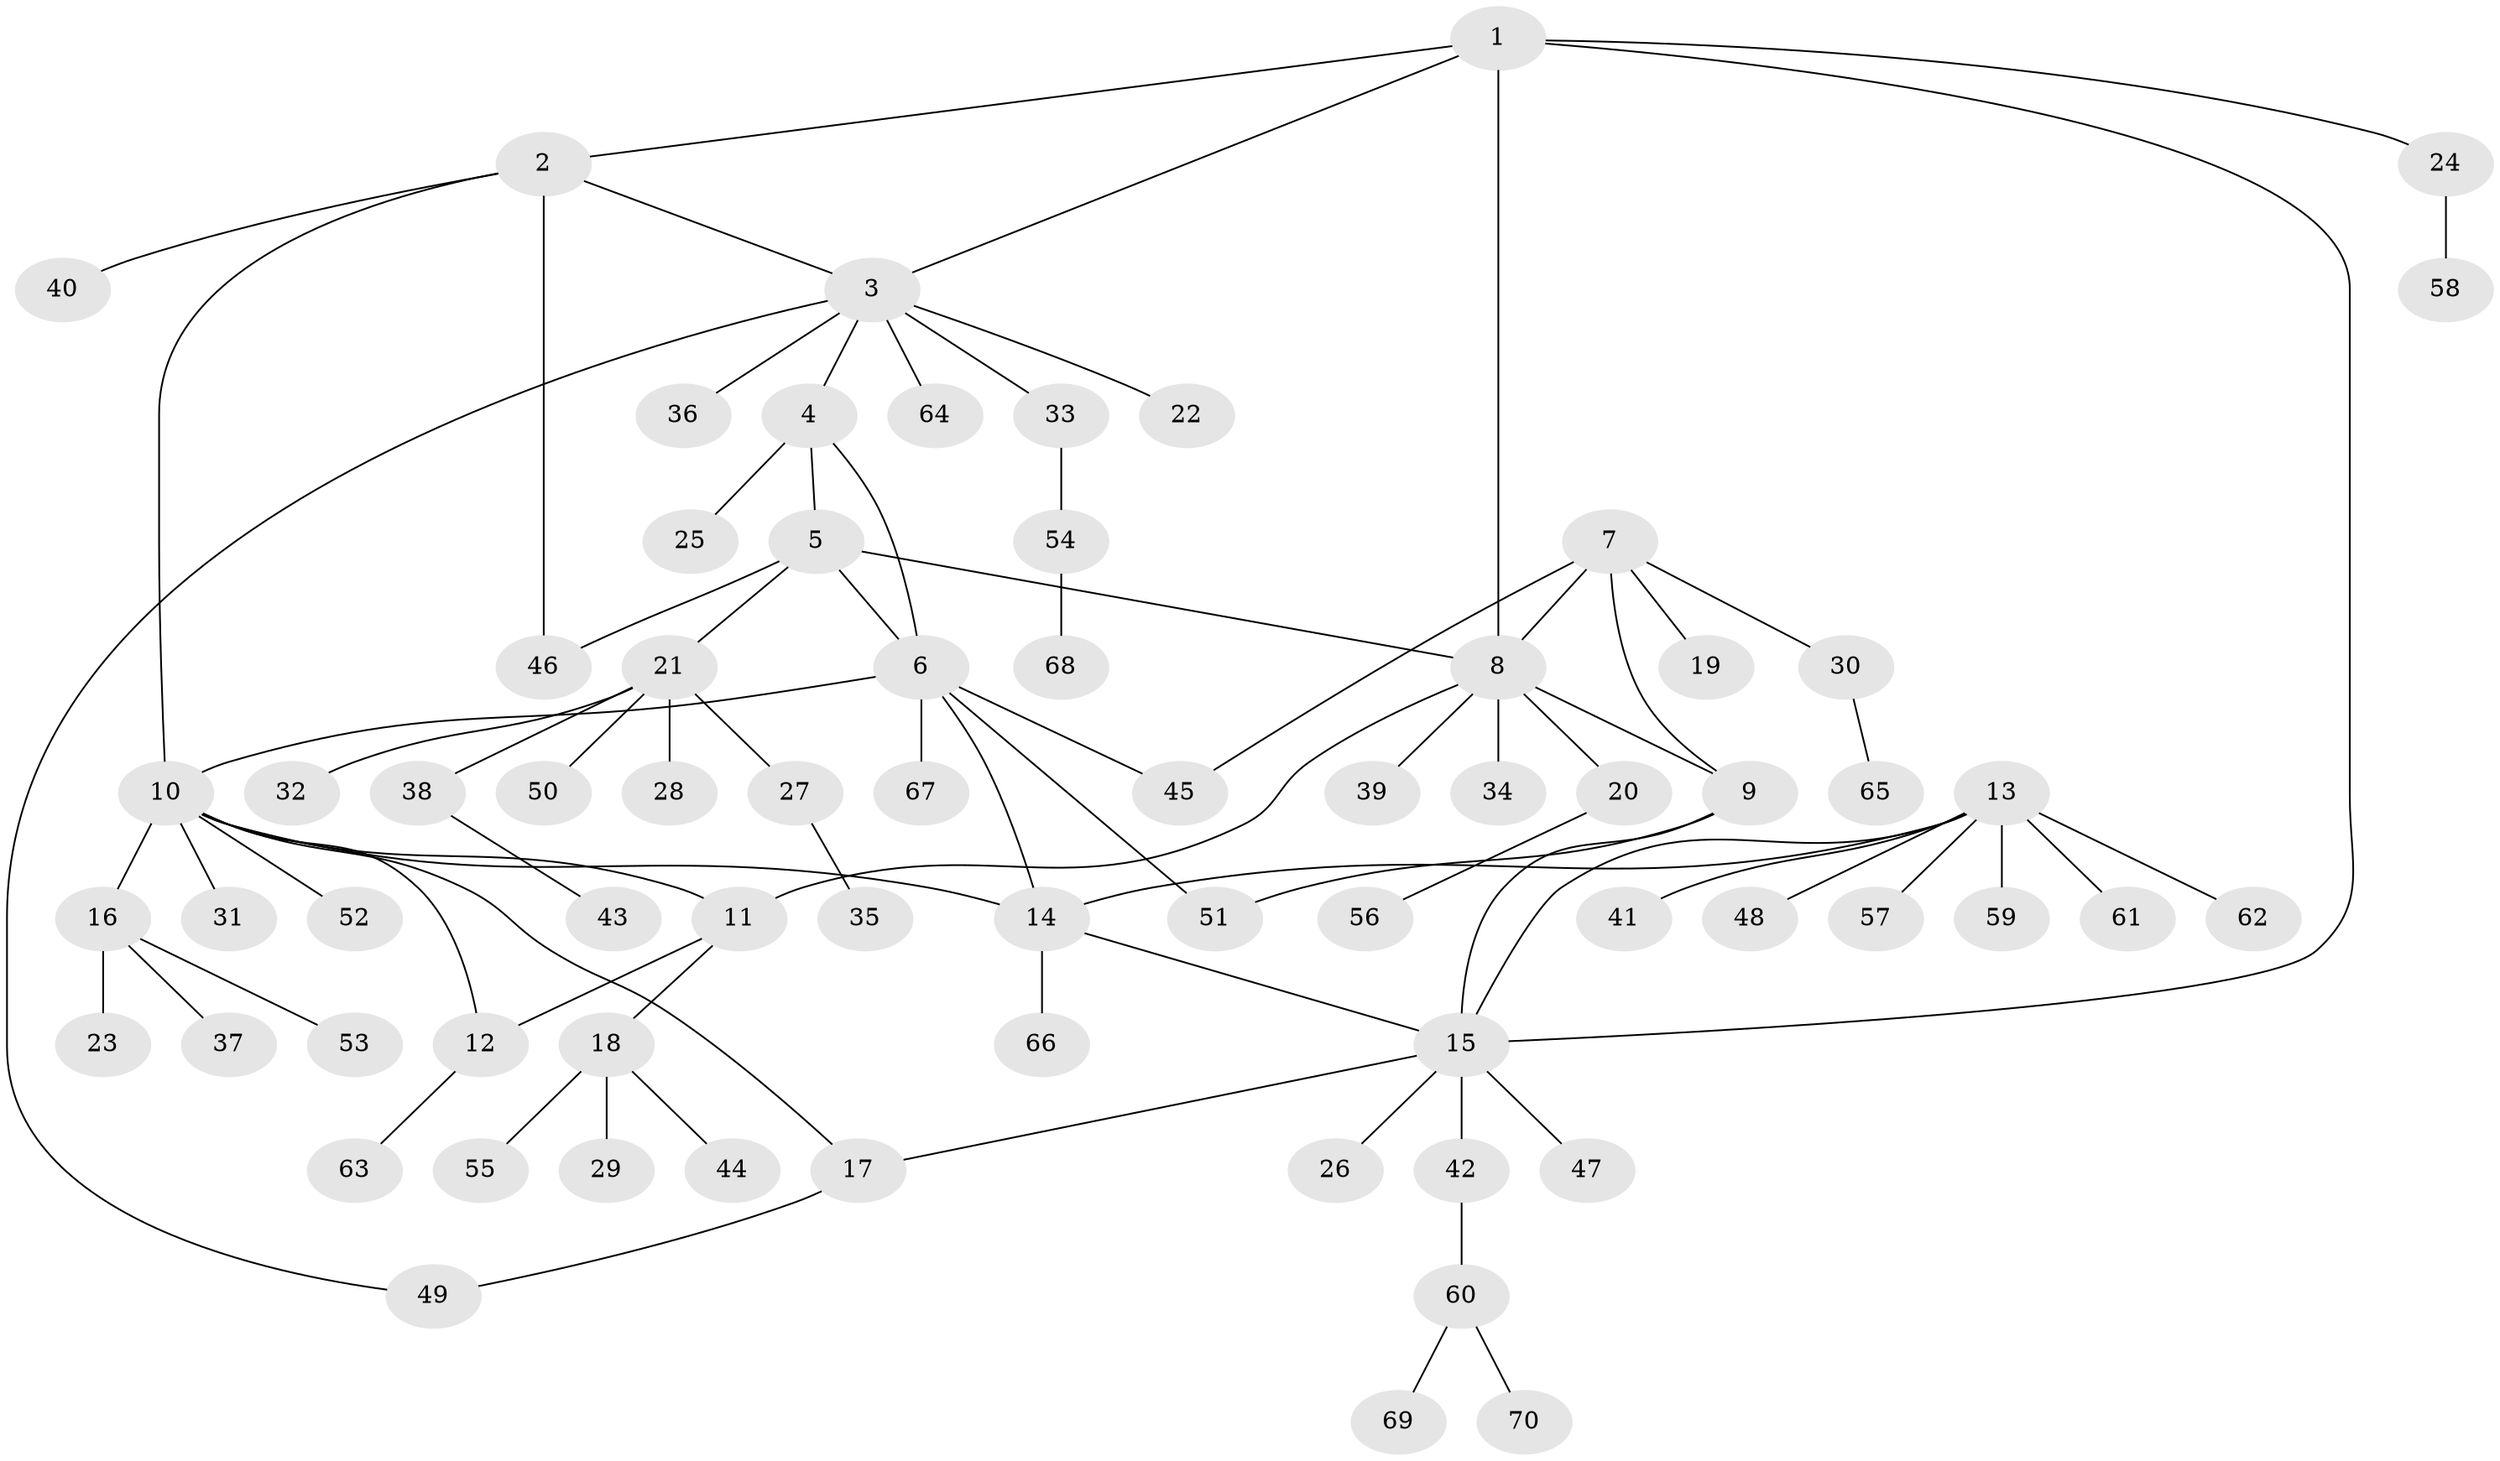 // Generated by graph-tools (version 1.1) at 2025/26/03/09/25 03:26:46]
// undirected, 70 vertices, 85 edges
graph export_dot {
graph [start="1"]
  node [color=gray90,style=filled];
  1;
  2;
  3;
  4;
  5;
  6;
  7;
  8;
  9;
  10;
  11;
  12;
  13;
  14;
  15;
  16;
  17;
  18;
  19;
  20;
  21;
  22;
  23;
  24;
  25;
  26;
  27;
  28;
  29;
  30;
  31;
  32;
  33;
  34;
  35;
  36;
  37;
  38;
  39;
  40;
  41;
  42;
  43;
  44;
  45;
  46;
  47;
  48;
  49;
  50;
  51;
  52;
  53;
  54;
  55;
  56;
  57;
  58;
  59;
  60;
  61;
  62;
  63;
  64;
  65;
  66;
  67;
  68;
  69;
  70;
  1 -- 2;
  1 -- 3;
  1 -- 8;
  1 -- 15;
  1 -- 24;
  2 -- 3;
  2 -- 10;
  2 -- 40;
  2 -- 46;
  3 -- 4;
  3 -- 22;
  3 -- 33;
  3 -- 36;
  3 -- 49;
  3 -- 64;
  4 -- 5;
  4 -- 6;
  4 -- 25;
  5 -- 6;
  5 -- 8;
  5 -- 21;
  5 -- 46;
  6 -- 10;
  6 -- 14;
  6 -- 45;
  6 -- 51;
  6 -- 67;
  7 -- 8;
  7 -- 9;
  7 -- 19;
  7 -- 30;
  7 -- 45;
  8 -- 9;
  8 -- 11;
  8 -- 20;
  8 -- 34;
  8 -- 39;
  9 -- 15;
  9 -- 51;
  10 -- 11;
  10 -- 12;
  10 -- 14;
  10 -- 16;
  10 -- 17;
  10 -- 31;
  10 -- 52;
  11 -- 12;
  11 -- 18;
  12 -- 63;
  13 -- 14;
  13 -- 15;
  13 -- 41;
  13 -- 48;
  13 -- 57;
  13 -- 59;
  13 -- 61;
  13 -- 62;
  14 -- 15;
  14 -- 66;
  15 -- 17;
  15 -- 26;
  15 -- 42;
  15 -- 47;
  16 -- 23;
  16 -- 37;
  16 -- 53;
  17 -- 49;
  18 -- 29;
  18 -- 44;
  18 -- 55;
  20 -- 56;
  21 -- 27;
  21 -- 28;
  21 -- 32;
  21 -- 38;
  21 -- 50;
  24 -- 58;
  27 -- 35;
  30 -- 65;
  33 -- 54;
  38 -- 43;
  42 -- 60;
  54 -- 68;
  60 -- 69;
  60 -- 70;
}
